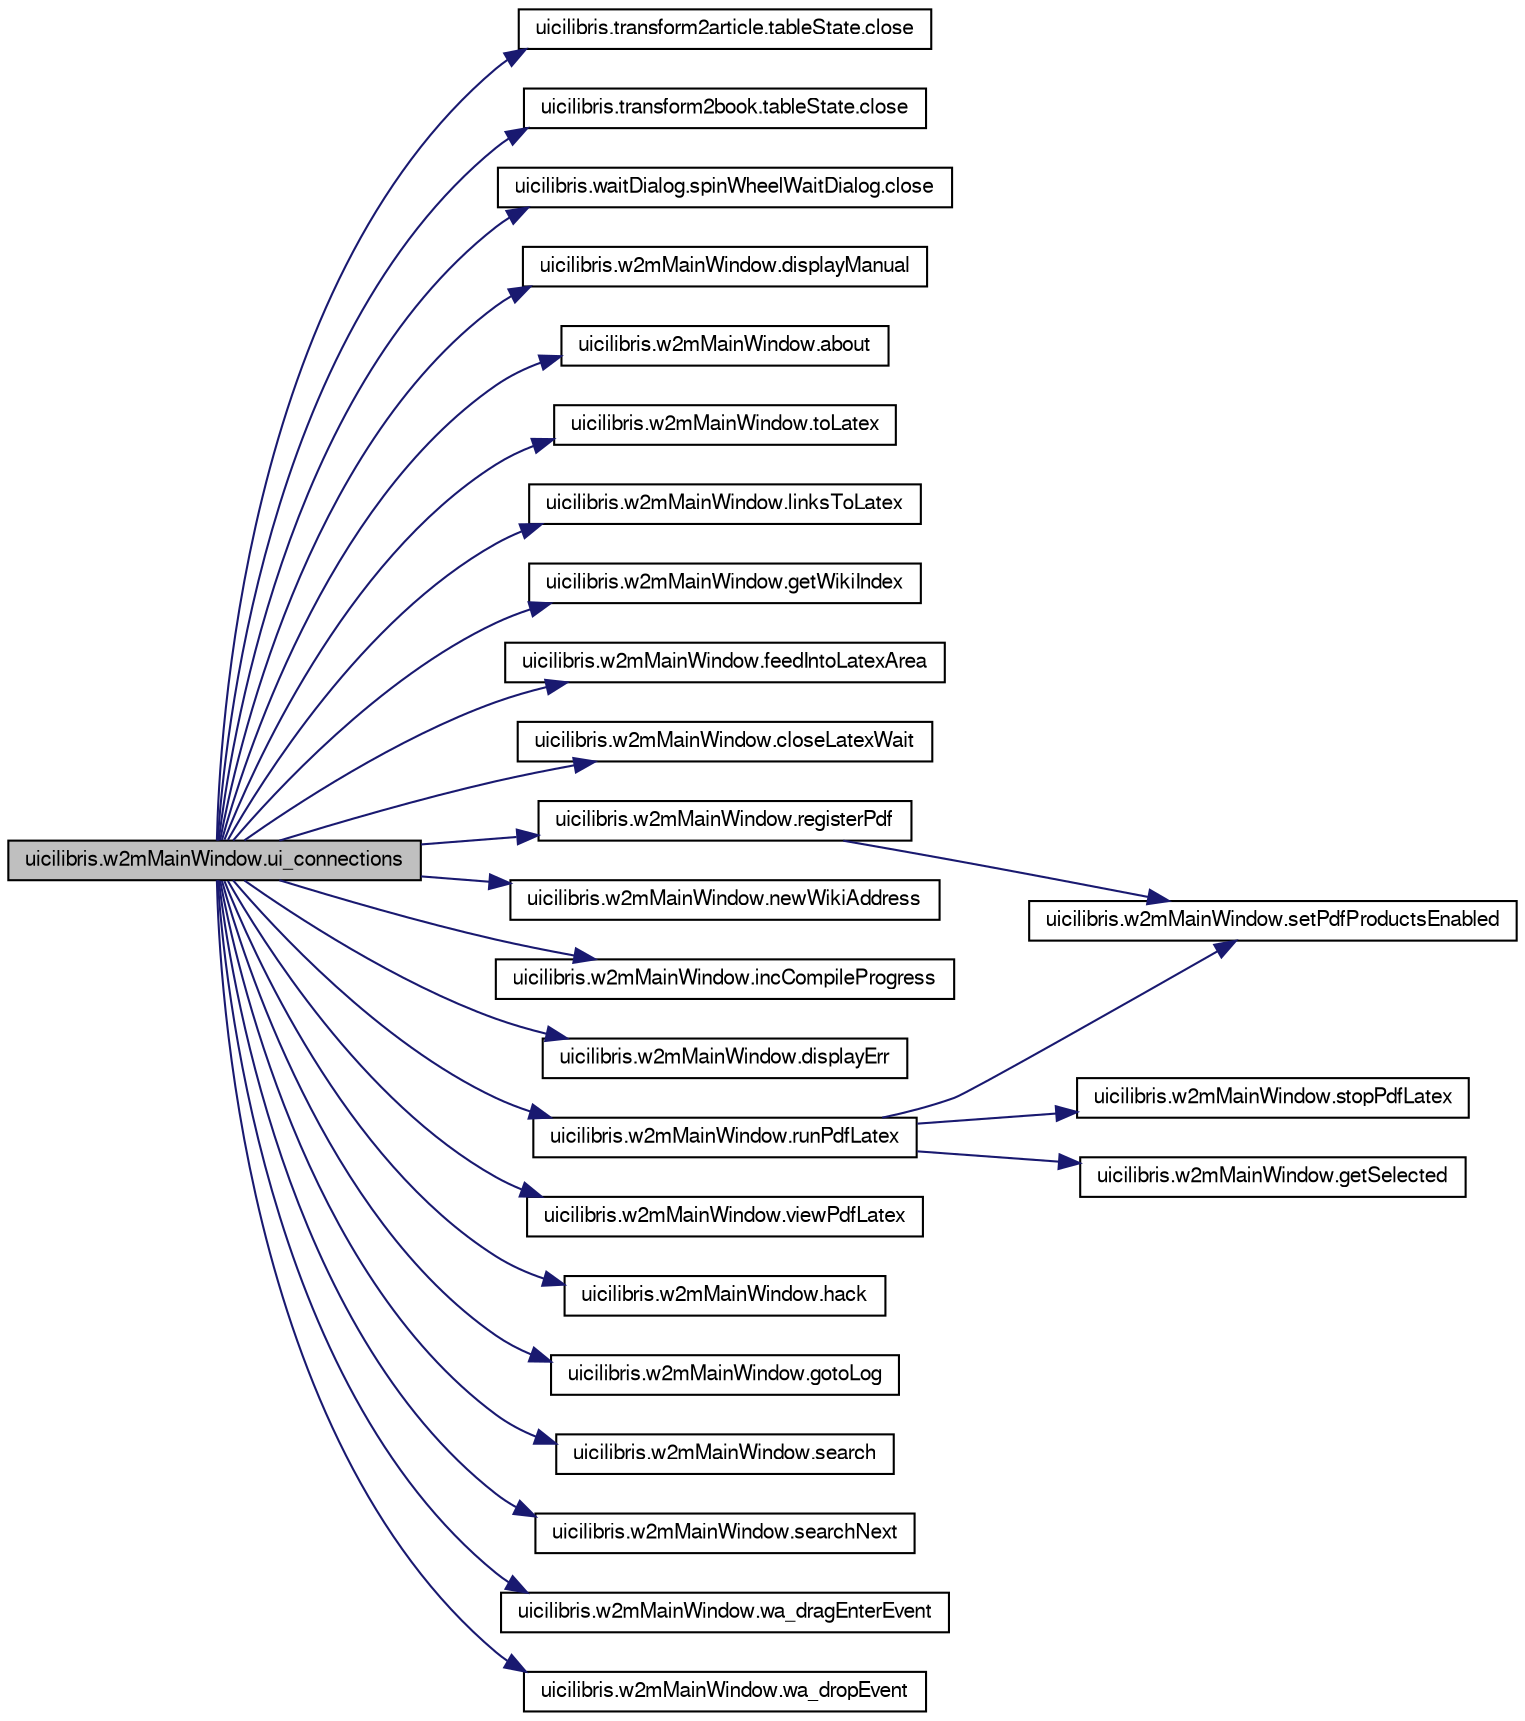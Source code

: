 digraph G
{
  edge [fontname="FreeSans",fontsize="10",labelfontname="FreeSans",labelfontsize="10"];
  node [fontname="FreeSans",fontsize="10",shape=record];
  rankdir="LR";
  Node1 [label="uicilibris.w2mMainWindow.ui_connections",height=0.2,width=0.4,color="black", fillcolor="grey75", style="filled" fontcolor="black"];
  Node1 -> Node2 [color="midnightblue",fontsize="10",style="solid",fontname="FreeSans"];
  Node2 [label="uicilibris.transform2article.tableState.close",height=0.2,width=0.4,color="black", fillcolor="white", style="filled",URL="$classuicilibris_1_1transform2article_1_1tableState.html#ae2f280ceeebf7fd59fb31a929856fbe5"];
  Node1 -> Node3 [color="midnightblue",fontsize="10",style="solid",fontname="FreeSans"];
  Node3 [label="uicilibris.transform2book.tableState.close",height=0.2,width=0.4,color="black", fillcolor="white", style="filled",URL="$classuicilibris_1_1transform2book_1_1tableState.html#af02a290d62366eb2b15890e590825893"];
  Node1 -> Node4 [color="midnightblue",fontsize="10",style="solid",fontname="FreeSans"];
  Node4 [label="uicilibris.waitDialog.spinWheelWaitDialog.close",height=0.2,width=0.4,color="black", fillcolor="white", style="filled",URL="$classuicilibris_1_1waitDialog_1_1spinWheelWaitDialog.html#addce2cc0b9b1edcfa82f37abf27fb5a7",tooltip="redefinition of the default slot"];
  Node1 -> Node5 [color="midnightblue",fontsize="10",style="solid",fontname="FreeSans"];
  Node5 [label="uicilibris.w2mMainWindow.displayManual",height=0.2,width=0.4,color="black", fillcolor="white", style="filled",URL="$classuicilibris_1_1w2mMainWindow.html#a9e24390ca18a0b41afa56c6b24f7d06b",tooltip="displays the manual"];
  Node1 -> Node6 [color="midnightblue",fontsize="10",style="solid",fontname="FreeSans"];
  Node6 [label="uicilibris.w2mMainWindow.about",height=0.2,width=0.4,color="black", fillcolor="white", style="filled",URL="$classuicilibris_1_1w2mMainWindow.html#a30da63be175a0f4c8f942b25c7092d60",tooltip="displays the about dialog"];
  Node1 -> Node7 [color="midnightblue",fontsize="10",style="solid",fontname="FreeSans"];
  Node7 [label="uicilibris.w2mMainWindow.toLatex",height=0.2,width=0.4,color="black", fillcolor="white", style="filled",URL="$classuicilibris_1_1w2mMainWindow.html#a2572ed1ecb17d7984699be7fd2b4c16f",tooltip="turns the selected contents of the first tab into Latex code which is fed into the second tab..."];
  Node1 -> Node8 [color="midnightblue",fontsize="10",style="solid",fontname="FreeSans"];
  Node8 [label="uicilibris.w2mMainWindow.linksToLatex",height=0.2,width=0.4,color="black", fillcolor="white", style="filled",URL="$classuicilibris_1_1w2mMainWindow.html#a1cfdfd4a9daf1a27d3d7f29cacb9f757",tooltip="turns the selected contents of the first tab into Latex code which is fed into the second tab..."];
  Node1 -> Node9 [color="midnightblue",fontsize="10",style="solid",fontname="FreeSans"];
  Node9 [label="uicilibris.w2mMainWindow.getWikiIndex",height=0.2,width=0.4,color="black", fillcolor="white", style="filled",URL="$classuicilibris_1_1w2mMainWindow.html#a6717d417cd86ab78b4428a14b5ad4b0c",tooltip="inputs self.wikiIndex"];
  Node1 -> Node10 [color="midnightblue",fontsize="10",style="solid",fontname="FreeSans"];
  Node10 [label="uicilibris.w2mMainWindow.feedIntoLatexArea",height=0.2,width=0.4,color="black", fillcolor="white", style="filled",URL="$classuicilibris_1_1w2mMainWindow.html#ada098421fc13a62937c011086ce8f70a",tooltip="sets the contents of the latex area"];
  Node1 -> Node11 [color="midnightblue",fontsize="10",style="solid",fontname="FreeSans"];
  Node11 [label="uicilibris.w2mMainWindow.closeLatexWait",height=0.2,width=0.4,color="black", fillcolor="white", style="filled",URL="$classuicilibris_1_1w2mMainWindow.html#afc484d21355b4e2bd6f729f6cdfcf5a0",tooltip="closes the wait spin dialog"];
  Node1 -> Node12 [color="midnightblue",fontsize="10",style="solid",fontname="FreeSans"];
  Node12 [label="uicilibris.w2mMainWindow.registerPdf",height=0.2,width=0.4,color="black", fillcolor="white", style="filled",URL="$classuicilibris_1_1w2mMainWindow.html#a4f2c62dae7e6c1085fd0f210c53257f4",tooltip="registers a recently compiles PDF file and displays log data in the log panel."];
  Node12 -> Node13 [color="midnightblue",fontsize="10",style="solid",fontname="FreeSans"];
  Node13 [label="uicilibris.w2mMainWindow.setPdfProductsEnabled",height=0.2,width=0.4,color="black", fillcolor="white", style="filled",URL="$classuicilibris_1_1w2mMainWindow.html#a63405a7e53f8162caf4cc917954ec971",tooltip="enable/disable the buttons which depend from files output by pdflatex"];
  Node1 -> Node14 [color="midnightblue",fontsize="10",style="solid",fontname="FreeSans"];
  Node14 [label="uicilibris.w2mMainWindow.newWikiAddress",height=0.2,width=0.4,color="black", fillcolor="white", style="filled",URL="$classuicilibris_1_1w2mMainWindow.html#a1be02f4f12b50e5ebcd6ecc8f4d9a532",tooltip="increments the progress bar in self.progressL2L and changes the text of the label"];
  Node1 -> Node15 [color="midnightblue",fontsize="10",style="solid",fontname="FreeSans"];
  Node15 [label="uicilibris.w2mMainWindow.incCompileProgress",height=0.2,width=0.4,color="black", fillcolor="white", style="filled",URL="$classuicilibris_1_1w2mMainWindow.html#a832d79edba89eabe0de87a3341bb9707",tooltip="deals with a text information to deliver to self.compileProgress"];
  Node1 -> Node16 [color="midnightblue",fontsize="10",style="solid",fontname="FreeSans"];
  Node16 [label="uicilibris.w2mMainWindow.displayErr",height=0.2,width=0.4,color="black", fillcolor="white", style="filled",URL="$classuicilibris_1_1w2mMainWindow.html#a4f683d705e901227efacd4d3b59da2d7",tooltip="appends a lin in the Error area"];
  Node1 -> Node17 [color="midnightblue",fontsize="10",style="solid",fontname="FreeSans"];
  Node17 [label="uicilibris.w2mMainWindow.runPdfLatex",height=0.2,width=0.4,color="black", fillcolor="white", style="filled",URL="$classuicilibris_1_1w2mMainWindow.html#a3cfde91f57684cbb7bf7e54a3fecbeba",tooltip="runs PdfLatex with the contents available in self.ui.latexCodeArea"];
  Node17 -> Node13 [color="midnightblue",fontsize="10",style="solid",fontname="FreeSans"];
  Node17 -> Node18 [color="midnightblue",fontsize="10",style="solid",fontname="FreeSans"];
  Node18 [label="uicilibris.w2mMainWindow.stopPdfLatex",height=0.2,width=0.4,color="black", fillcolor="white", style="filled",URL="$classuicilibris_1_1w2mMainWindow.html#abbbadefbe280076540bf281798cc2869",tooltip="terminates the thread of Latex compilation if it is still running"];
  Node17 -> Node19 [color="midnightblue",fontsize="10",style="solid",fontname="FreeSans"];
  Node19 [label="uicilibris.w2mMainWindow.getSelected",height=0.2,width=0.4,color="black", fillcolor="white", style="filled",URL="$classuicilibris_1_1w2mMainWindow.html#a44b374bc853c2903372e4a0d421929a3",tooltip="gets the text selected in the drop area, and converts eventually all the line breaks"];
  Node1 -> Node20 [color="midnightblue",fontsize="10",style="solid",fontname="FreeSans"];
  Node20 [label="uicilibris.w2mMainWindow.viewPdfLatex",height=0.2,width=0.4,color="black", fillcolor="white", style="filled",URL="$classuicilibris_1_1w2mMainWindow.html#ab7460cd2f26720e6a131093d56bcc68a",tooltip="launches a subprocess to view the PDF file if any"];
  Node1 -> Node21 [color="midnightblue",fontsize="10",style="solid",fontname="FreeSans"];
  Node21 [label="uicilibris.w2mMainWindow.hack",height=0.2,width=0.4,color="black", fillcolor="white", style="filled",URL="$classuicilibris_1_1w2mMainWindow.html#a55d3ee40c7ee582b4ce7af1ce91c92d7",tooltip="launches gnome-terminal and opens a shell in self.tmpDir"];
  Node1 -> Node22 [color="midnightblue",fontsize="10",style="solid",fontname="FreeSans"];
  Node22 [label="uicilibris.w2mMainWindow.gotoLog",height=0.2,width=0.4,color="black", fillcolor="white", style="filled",URL="$classuicilibris_1_1w2mMainWindow.html#a7895d4ac97825f2105c4508a4b5e82f9",tooltip="raises the log panel"];
  Node1 -> Node23 [color="midnightblue",fontsize="10",style="solid",fontname="FreeSans"];
  Node23 [label="uicilibris.w2mMainWindow.search",height=0.2,width=0.4,color="black", fillcolor="white", style="filled",URL="$classuicilibris_1_1w2mMainWindow.html#a0e9674456559e4ae92ade2c99cf93d7b",tooltip="makes a search in the error tab"];
  Node1 -> Node24 [color="midnightblue",fontsize="10",style="solid",fontname="FreeSans"];
  Node24 [label="uicilibris.w2mMainWindow.searchNext",height=0.2,width=0.4,color="black", fillcolor="white", style="filled",URL="$classuicilibris_1_1w2mMainWindow.html#a588c437ad13c0313a23eda4d4fbe6334",tooltip="search the next occurence of a fragment if it is defined"];
  Node1 -> Node25 [color="midnightblue",fontsize="10",style="solid",fontname="FreeSans"];
  Node25 [label="uicilibris.w2mMainWindow.wa_dragEnterEvent",height=0.2,width=0.4,color="black", fillcolor="white", style="filled",URL="$classuicilibris_1_1w2mMainWindow.html#a897d993b629f629317fff71b4c3dcaca",tooltip="wiki drop area methods"];
  Node1 -> Node26 [color="midnightblue",fontsize="10",style="solid",fontname="FreeSans"];
  Node26 [label="uicilibris.w2mMainWindow.wa_dropEvent",height=0.2,width=0.4,color="black", fillcolor="white", style="filled",URL="$classuicilibris_1_1w2mMainWindow.html#ad31a0058c04bb84ca92c70617e29eced"];
}

